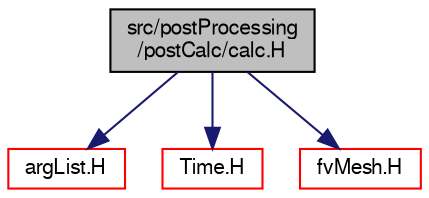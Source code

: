digraph "src/postProcessing/postCalc/calc.H"
{
  bgcolor="transparent";
  edge [fontname="FreeSans",fontsize="10",labelfontname="FreeSans",labelfontsize="10"];
  node [fontname="FreeSans",fontsize="10",shape=record];
  Node0 [label="src/postProcessing\l/postCalc/calc.H",height=0.2,width=0.4,color="black", fillcolor="grey75", style="filled", fontcolor="black"];
  Node0 -> Node1 [color="midnightblue",fontsize="10",style="solid",fontname="FreeSans"];
  Node1 [label="argList.H",height=0.2,width=0.4,color="red",URL="$a10193.html"];
  Node0 -> Node98 [color="midnightblue",fontsize="10",style="solid",fontname="FreeSans"];
  Node98 [label="Time.H",height=0.2,width=0.4,color="red",URL="$a09311.html"];
  Node0 -> Node167 [color="midnightblue",fontsize="10",style="solid",fontname="FreeSans"];
  Node167 [label="fvMesh.H",height=0.2,width=0.4,color="red",URL="$a03533.html"];
}
